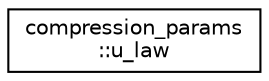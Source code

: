 digraph "Graphical Class Hierarchy"
{
 // LATEX_PDF_SIZE
  edge [fontname="Helvetica",fontsize="10",labelfontname="Helvetica",labelfontsize="10"];
  node [fontname="Helvetica",fontsize="10",shape=record];
  rankdir="LR";
  Node0 [label="compression_params\l::u_law",height=0.2,width=0.4,color="black", fillcolor="white", style="filled",URL="$structcompression__params_1_1u__law.html",tooltip=" "];
}
